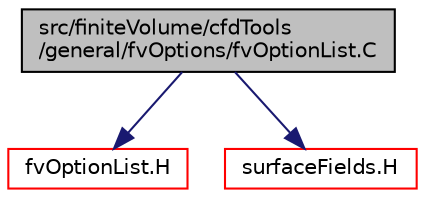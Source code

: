 digraph "src/finiteVolume/cfdTools/general/fvOptions/fvOptionList.C"
{
  bgcolor="transparent";
  edge [fontname="Helvetica",fontsize="10",labelfontname="Helvetica",labelfontsize="10"];
  node [fontname="Helvetica",fontsize="10",shape=record];
  Node0 [label="src/finiteVolume/cfdTools\l/general/fvOptions/fvOptionList.C",height=0.2,width=0.4,color="black", fillcolor="grey75", style="filled", fontcolor="black"];
  Node0 -> Node1 [color="midnightblue",fontsize="10",style="solid",fontname="Helvetica"];
  Node1 [label="fvOptionList.H",height=0.2,width=0.4,color="red",URL="$a01286.html"];
  Node0 -> Node249 [color="midnightblue",fontsize="10",style="solid",fontname="Helvetica"];
  Node249 [label="surfaceFields.H",height=0.2,width=0.4,color="red",URL="$a02897.html",tooltip="Foam::surfaceFields. "];
}
